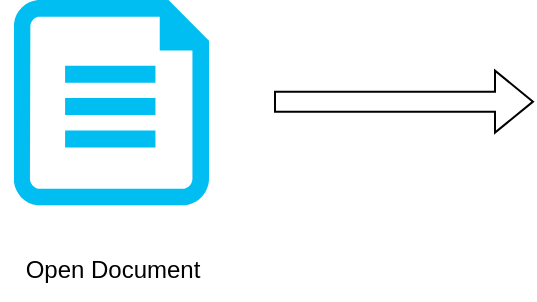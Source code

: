<mxfile version="24.6.2" type="github">
  <diagram name="Page-1" id="XASISeEGozsNvg2EYDIV">
    <mxGraphModel dx="1221" dy="626" grid="1" gridSize="10" guides="1" tooltips="1" connect="1" arrows="1" fold="1" page="1" pageScale="1" pageWidth="827" pageHeight="1169" math="0" shadow="0">
      <root>
        <mxCell id="0" />
        <mxCell id="1" parent="0" />
        <mxCell id="hrmtBR6GyVlA4JZVkxeB-1" value="" style="verticalLabelPosition=bottom;html=1;verticalAlign=top;align=center;strokeColor=none;fillColor=#00BEF2;shape=mxgraph.azure.file;pointerEvents=1;" vertex="1" parent="1">
          <mxGeometry x="100" y="140" width="97.5" height="102.63" as="geometry" />
        </mxCell>
        <mxCell id="hrmtBR6GyVlA4JZVkxeB-2" value="Open Document" style="text;html=1;align=center;verticalAlign=middle;resizable=0;points=[];autosize=1;strokeColor=none;fillColor=none;" vertex="1" parent="1">
          <mxGeometry x="93.75" y="260" width="110" height="30" as="geometry" />
        </mxCell>
        <mxCell id="hrmtBR6GyVlA4JZVkxeB-3" value="" style="shape=flexArrow;endArrow=classic;html=1;rounded=0;" edge="1" parent="1">
          <mxGeometry width="50" height="50" relative="1" as="geometry">
            <mxPoint x="230" y="190.82" as="sourcePoint" />
            <mxPoint x="360" y="190.82" as="targetPoint" />
          </mxGeometry>
        </mxCell>
      </root>
    </mxGraphModel>
  </diagram>
</mxfile>
